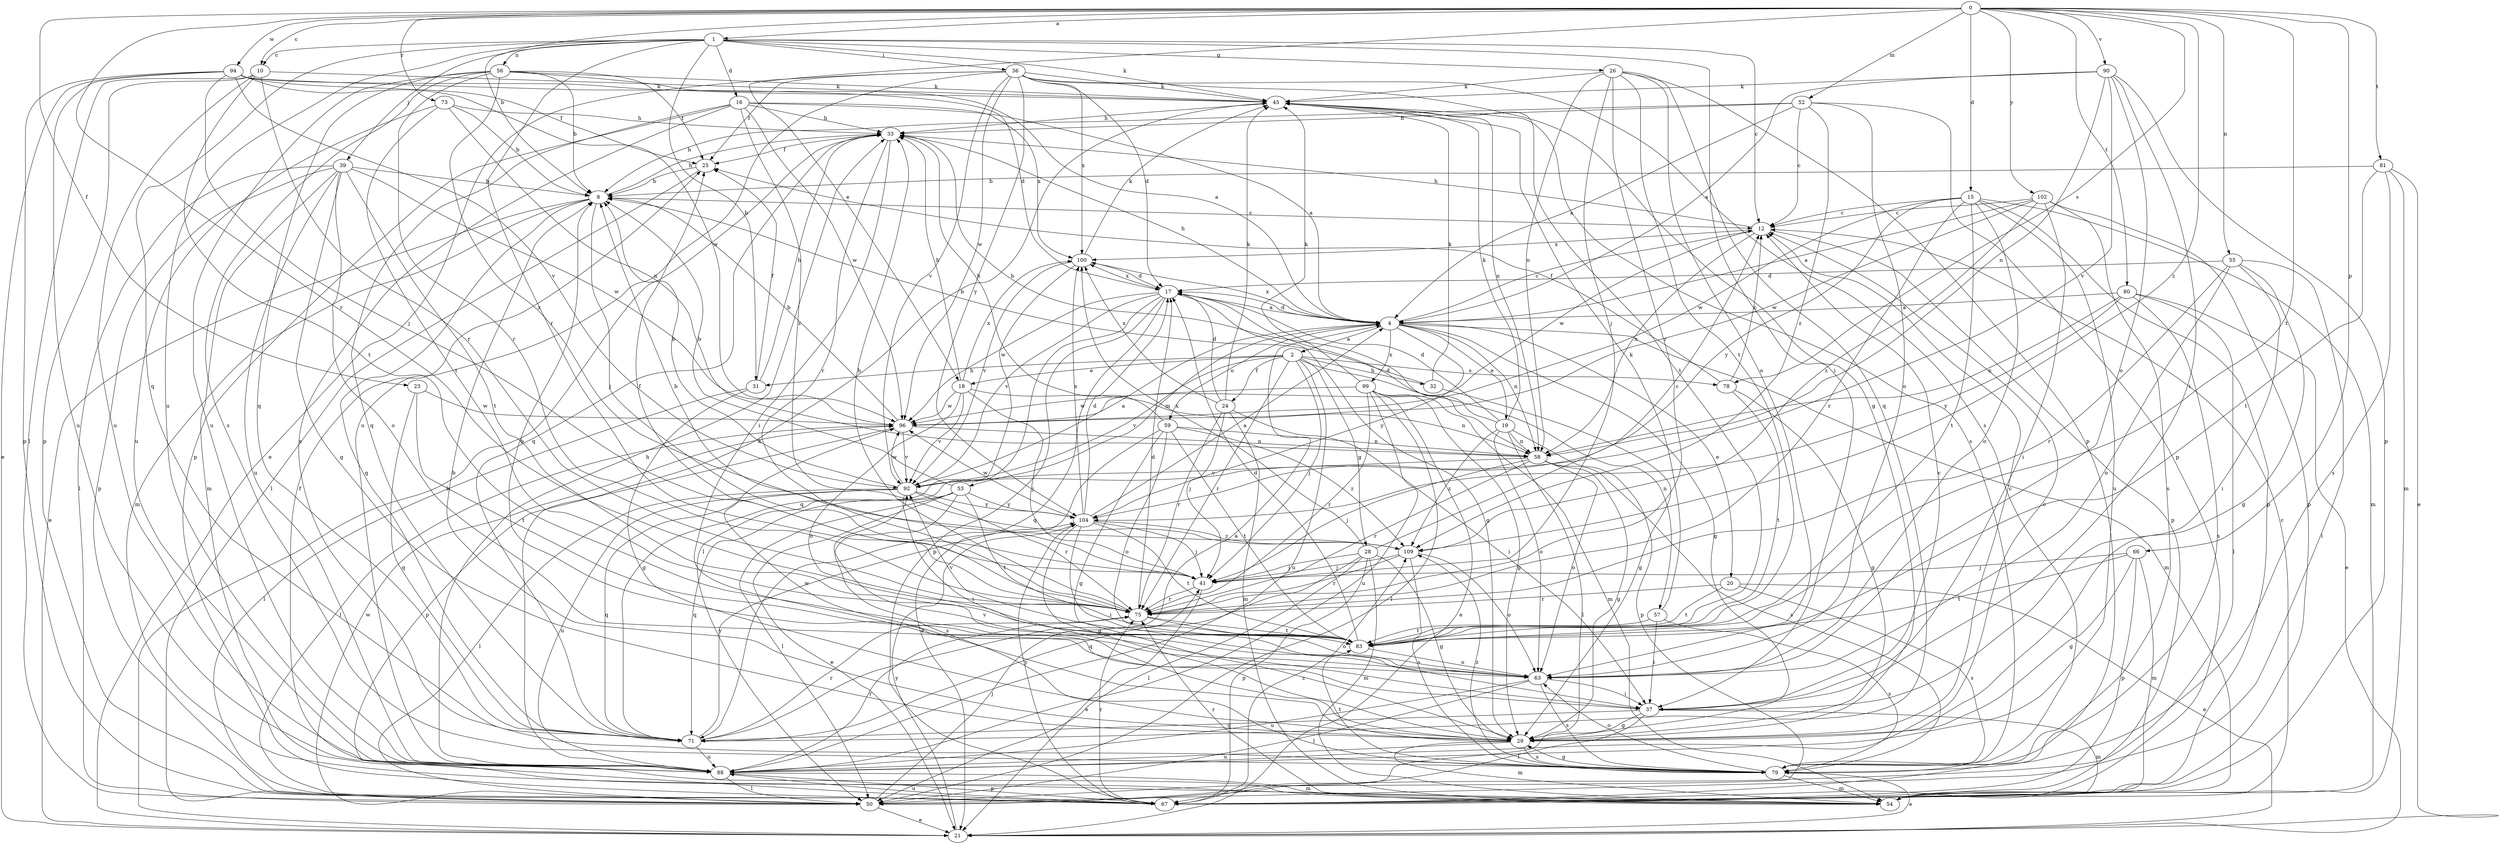 strict digraph  {
0;
1;
2;
4;
8;
10;
12;
15;
16;
17;
18;
19;
20;
21;
23;
24;
25;
26;
28;
29;
31;
32;
33;
36;
37;
39;
41;
45;
50;
52;
53;
54;
55;
56;
57;
58;
59;
63;
66;
67;
71;
73;
75;
78;
79;
80;
81;
83;
88;
90;
92;
94;
96;
99;
100;
102;
104;
109;
0 -> 1  [label=a];
0 -> 8  [label=b];
0 -> 10  [label=c];
0 -> 15  [label=d];
0 -> 18  [label=e];
0 -> 23  [label=f];
0 -> 52  [label=m];
0 -> 55  [label=n];
0 -> 66  [label=p];
0 -> 73  [label=r];
0 -> 75  [label=r];
0 -> 78  [label=s];
0 -> 80  [label=t];
0 -> 81  [label=t];
0 -> 83  [label=t];
0 -> 90  [label=v];
0 -> 94  [label=w];
0 -> 102  [label=y];
0 -> 109  [label=z];
1 -> 10  [label=c];
1 -> 12  [label=c];
1 -> 16  [label=d];
1 -> 26  [label=g];
1 -> 31  [label=h];
1 -> 36  [label=i];
1 -> 37  [label=i];
1 -> 39  [label=j];
1 -> 45  [label=k];
1 -> 56  [label=n];
1 -> 71  [label=q];
1 -> 75  [label=r];
1 -> 88  [label=u];
2 -> 18  [label=e];
2 -> 24  [label=f];
2 -> 28  [label=g];
2 -> 31  [label=h];
2 -> 32  [label=h];
2 -> 41  [label=j];
2 -> 57  [label=n];
2 -> 75  [label=r];
2 -> 78  [label=s];
2 -> 88  [label=u];
2 -> 92  [label=v];
4 -> 2  [label=a];
4 -> 12  [label=c];
4 -> 17  [label=d];
4 -> 19  [label=e];
4 -> 20  [label=e];
4 -> 29  [label=g];
4 -> 33  [label=h];
4 -> 53  [label=m];
4 -> 54  [label=m];
4 -> 58  [label=n];
4 -> 59  [label=o];
4 -> 99  [label=x];
4 -> 100  [label=x];
4 -> 104  [label=y];
8 -> 12  [label=c];
8 -> 21  [label=e];
8 -> 33  [label=h];
8 -> 41  [label=j];
8 -> 54  [label=m];
8 -> 71  [label=q];
10 -> 45  [label=k];
10 -> 50  [label=l];
10 -> 67  [label=p];
10 -> 75  [label=r];
10 -> 83  [label=t];
10 -> 88  [label=u];
12 -> 33  [label=h];
12 -> 58  [label=n];
12 -> 67  [label=p];
12 -> 96  [label=w];
12 -> 100  [label=x];
15 -> 12  [label=c];
15 -> 54  [label=m];
15 -> 63  [label=o];
15 -> 67  [label=p];
15 -> 75  [label=r];
15 -> 83  [label=t];
15 -> 88  [label=u];
15 -> 96  [label=w];
15 -> 104  [label=y];
16 -> 4  [label=a];
16 -> 33  [label=h];
16 -> 67  [label=p];
16 -> 71  [label=q];
16 -> 79  [label=s];
16 -> 96  [label=w];
16 -> 100  [label=x];
16 -> 109  [label=z];
17 -> 4  [label=a];
17 -> 29  [label=g];
17 -> 50  [label=l];
17 -> 67  [label=p];
17 -> 71  [label=q];
17 -> 92  [label=v];
17 -> 96  [label=w];
17 -> 100  [label=x];
18 -> 33  [label=h];
18 -> 41  [label=j];
18 -> 58  [label=n];
18 -> 63  [label=o];
18 -> 92  [label=v];
18 -> 96  [label=w];
18 -> 100  [label=x];
19 -> 17  [label=d];
19 -> 33  [label=h];
19 -> 45  [label=k];
19 -> 50  [label=l];
19 -> 58  [label=n];
19 -> 63  [label=o];
19 -> 67  [label=p];
19 -> 109  [label=z];
20 -> 21  [label=e];
20 -> 75  [label=r];
20 -> 79  [label=s];
20 -> 83  [label=t];
21 -> 33  [label=h];
21 -> 104  [label=y];
23 -> 71  [label=q];
23 -> 83  [label=t];
23 -> 96  [label=w];
24 -> 17  [label=d];
24 -> 37  [label=i];
24 -> 41  [label=j];
24 -> 45  [label=k];
24 -> 54  [label=m];
24 -> 75  [label=r];
24 -> 100  [label=x];
25 -> 8  [label=b];
25 -> 50  [label=l];
26 -> 41  [label=j];
26 -> 45  [label=k];
26 -> 58  [label=n];
26 -> 63  [label=o];
26 -> 67  [label=p];
26 -> 71  [label=q];
26 -> 75  [label=r];
26 -> 83  [label=t];
28 -> 12  [label=c];
28 -> 29  [label=g];
28 -> 41  [label=j];
28 -> 50  [label=l];
28 -> 54  [label=m];
28 -> 67  [label=p];
28 -> 71  [label=q];
28 -> 100  [label=x];
29 -> 8  [label=b];
29 -> 12  [label=c];
29 -> 54  [label=m];
29 -> 79  [label=s];
29 -> 88  [label=u];
29 -> 92  [label=v];
29 -> 96  [label=w];
31 -> 25  [label=f];
31 -> 29  [label=g];
31 -> 33  [label=h];
31 -> 50  [label=l];
32 -> 8  [label=b];
32 -> 29  [label=g];
32 -> 45  [label=k];
33 -> 25  [label=f];
33 -> 37  [label=i];
33 -> 71  [label=q];
33 -> 75  [label=r];
36 -> 17  [label=d];
36 -> 21  [label=e];
36 -> 25  [label=f];
36 -> 29  [label=g];
36 -> 45  [label=k];
36 -> 79  [label=s];
36 -> 88  [label=u];
36 -> 92  [label=v];
36 -> 96  [label=w];
36 -> 100  [label=x];
36 -> 104  [label=y];
37 -> 12  [label=c];
37 -> 29  [label=g];
37 -> 50  [label=l];
37 -> 54  [label=m];
37 -> 71  [label=q];
39 -> 8  [label=b];
39 -> 29  [label=g];
39 -> 50  [label=l];
39 -> 54  [label=m];
39 -> 63  [label=o];
39 -> 67  [label=p];
39 -> 83  [label=t];
39 -> 88  [label=u];
39 -> 96  [label=w];
41 -> 8  [label=b];
41 -> 21  [label=e];
41 -> 75  [label=r];
45 -> 33  [label=h];
45 -> 58  [label=n];
45 -> 79  [label=s];
45 -> 83  [label=t];
50 -> 21  [label=e];
50 -> 41  [label=j];
50 -> 96  [label=w];
52 -> 4  [label=a];
52 -> 8  [label=b];
52 -> 12  [label=c];
52 -> 33  [label=h];
52 -> 63  [label=o];
52 -> 67  [label=p];
52 -> 109  [label=z];
53 -> 8  [label=b];
53 -> 21  [label=e];
53 -> 50  [label=l];
53 -> 71  [label=q];
53 -> 79  [label=s];
53 -> 83  [label=t];
53 -> 104  [label=y];
54 -> 12  [label=c];
54 -> 25  [label=f];
54 -> 75  [label=r];
55 -> 17  [label=d];
55 -> 29  [label=g];
55 -> 37  [label=i];
55 -> 50  [label=l];
55 -> 63  [label=o];
55 -> 75  [label=r];
56 -> 4  [label=a];
56 -> 8  [label=b];
56 -> 25  [label=f];
56 -> 45  [label=k];
56 -> 71  [label=q];
56 -> 75  [label=r];
56 -> 79  [label=s];
56 -> 88  [label=u];
56 -> 109  [label=z];
57 -> 37  [label=i];
57 -> 45  [label=k];
57 -> 79  [label=s];
57 -> 83  [label=t];
58 -> 17  [label=d];
58 -> 29  [label=g];
58 -> 41  [label=j];
58 -> 63  [label=o];
58 -> 75  [label=r];
58 -> 79  [label=s];
58 -> 92  [label=v];
59 -> 21  [label=e];
59 -> 29  [label=g];
59 -> 33  [label=h];
59 -> 58  [label=n];
59 -> 63  [label=o];
59 -> 83  [label=t];
59 -> 109  [label=z];
63 -> 8  [label=b];
63 -> 37  [label=i];
63 -> 50  [label=l];
63 -> 79  [label=s];
63 -> 88  [label=u];
66 -> 29  [label=g];
66 -> 41  [label=j];
66 -> 54  [label=m];
66 -> 67  [label=p];
66 -> 83  [label=t];
67 -> 75  [label=r];
67 -> 88  [label=u];
67 -> 104  [label=y];
67 -> 109  [label=z];
71 -> 4  [label=a];
71 -> 75  [label=r];
71 -> 88  [label=u];
71 -> 104  [label=y];
73 -> 8  [label=b];
73 -> 33  [label=h];
73 -> 58  [label=n];
73 -> 83  [label=t];
73 -> 88  [label=u];
75 -> 17  [label=d];
75 -> 25  [label=f];
75 -> 33  [label=h];
75 -> 63  [label=o];
75 -> 83  [label=t];
78 -> 12  [label=c];
78 -> 25  [label=f];
78 -> 29  [label=g];
78 -> 83  [label=t];
79 -> 21  [label=e];
79 -> 29  [label=g];
79 -> 54  [label=m];
79 -> 63  [label=o];
79 -> 83  [label=t];
79 -> 109  [label=z];
80 -> 4  [label=a];
80 -> 21  [label=e];
80 -> 50  [label=l];
80 -> 58  [label=n];
80 -> 79  [label=s];
80 -> 104  [label=y];
81 -> 8  [label=b];
81 -> 21  [label=e];
81 -> 54  [label=m];
81 -> 79  [label=s];
81 -> 83  [label=t];
83 -> 17  [label=d];
83 -> 63  [label=o];
83 -> 92  [label=v];
88 -> 12  [label=c];
88 -> 33  [label=h];
88 -> 45  [label=k];
88 -> 50  [label=l];
88 -> 54  [label=m];
88 -> 67  [label=p];
88 -> 75  [label=r];
90 -> 4  [label=a];
90 -> 37  [label=i];
90 -> 45  [label=k];
90 -> 58  [label=n];
90 -> 63  [label=o];
90 -> 67  [label=p];
90 -> 92  [label=v];
92 -> 4  [label=a];
92 -> 8  [label=b];
92 -> 37  [label=i];
92 -> 50  [label=l];
92 -> 71  [label=q];
92 -> 75  [label=r];
92 -> 88  [label=u];
92 -> 96  [label=w];
92 -> 104  [label=y];
94 -> 17  [label=d];
94 -> 21  [label=e];
94 -> 25  [label=f];
94 -> 41  [label=j];
94 -> 45  [label=k];
94 -> 67  [label=p];
94 -> 88  [label=u];
94 -> 92  [label=v];
94 -> 96  [label=w];
96 -> 8  [label=b];
96 -> 50  [label=l];
96 -> 58  [label=n];
96 -> 67  [label=p];
96 -> 92  [label=v];
99 -> 21  [label=e];
99 -> 29  [label=g];
99 -> 45  [label=k];
99 -> 50  [label=l];
99 -> 54  [label=m];
99 -> 75  [label=r];
99 -> 88  [label=u];
99 -> 96  [label=w];
100 -> 17  [label=d];
100 -> 45  [label=k];
100 -> 71  [label=q];
100 -> 92  [label=v];
102 -> 4  [label=a];
102 -> 12  [label=c];
102 -> 37  [label=i];
102 -> 67  [label=p];
102 -> 79  [label=s];
102 -> 96  [label=w];
102 -> 109  [label=z];
104 -> 4  [label=a];
104 -> 17  [label=d];
104 -> 29  [label=g];
104 -> 37  [label=i];
104 -> 41  [label=j];
104 -> 83  [label=t];
104 -> 96  [label=w];
104 -> 100  [label=x];
104 -> 109  [label=z];
109 -> 41  [label=j];
109 -> 63  [label=o];
109 -> 75  [label=r];
109 -> 79  [label=s];
}

